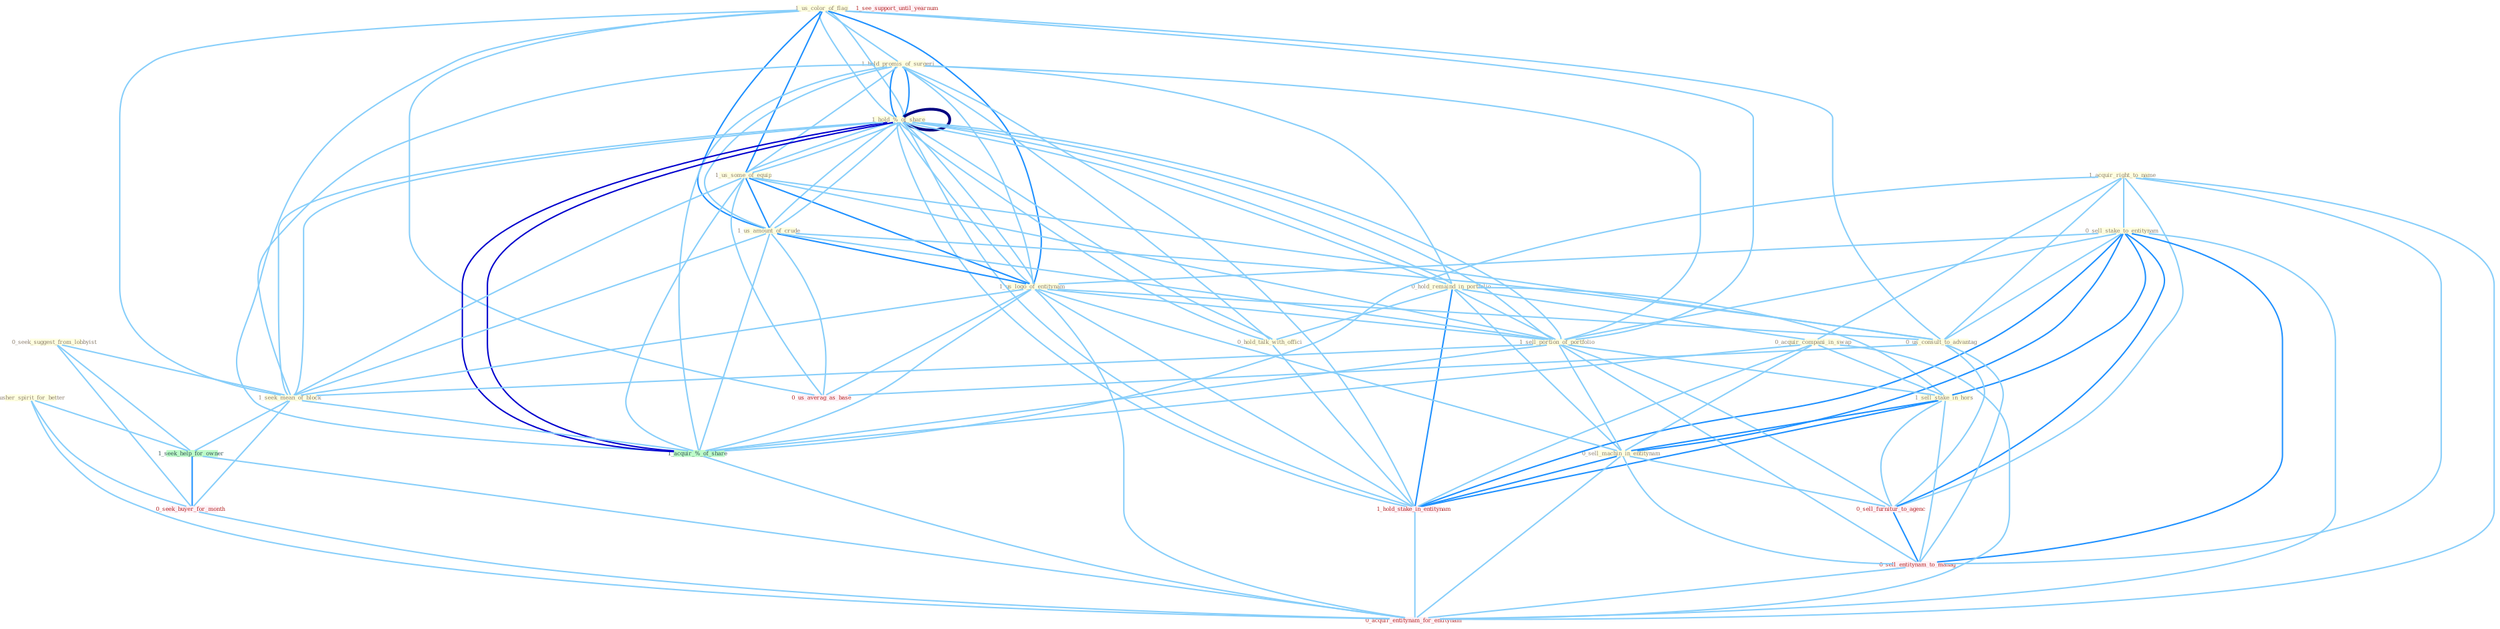 Graph G{ 
    node
    [shape=polygon,style=filled,width=.5,height=.06,color="#BDFCC9",fixedsize=true,fontsize=4,
    fontcolor="#2f4f4f"];
    {node
    [color="#ffffe0", fontcolor="#8b7d6b"] "1_us_color_of_flag " "1_hold_promis_of_surgeri " "1_acquir_right_to_name " "1_hold_%_of_share " "0_hold_remaind_in_portfolio " "1_us_some_of_equip " "0_seek_suggest_from_lobbyist " "0_sell_stake_to_entitynam " "1_usher_spirit_for_better " "1_us_amount_of_crude " "1_us_logo_of_entitynam " "1_sell_portion_of_portfolio " "0_acquir_compani_in_swap " "0_hold_talk_with_offici " "1_seek_mean_of_block " "0_us_consult_to_advantag " "1_sell_stake_in_hors " "0_sell_machin_in_entitynam "}
{node [color="#fff0f5", fontcolor="#b22222"] "1_hold_stake_in_entitynam " "0_seek_buyer_for_month " "1_see_support_until_yearnum " "0_sell_furnitur_to_agenc " "0_us_averag_as_base " "0_sell_entitynam_to_manag " "0_acquir_entitynam_for_entitynam "}
edge [color="#B0E2FF"];

	"1_us_color_of_flag " -- "1_hold_promis_of_surgeri " [w="1", color="#87cefa" ];
	"1_us_color_of_flag " -- "1_hold_%_of_share " [w="1", color="#87cefa" ];
	"1_us_color_of_flag " -- "1_us_some_of_equip " [w="2", color="#1e90ff" , len=0.8];
	"1_us_color_of_flag " -- "1_us_amount_of_crude " [w="2", color="#1e90ff" , len=0.8];
	"1_us_color_of_flag " -- "1_us_logo_of_entitynam " [w="2", color="#1e90ff" , len=0.8];
	"1_us_color_of_flag " -- "1_sell_portion_of_portfolio " [w="1", color="#87cefa" ];
	"1_us_color_of_flag " -- "1_seek_mean_of_block " [w="1", color="#87cefa" ];
	"1_us_color_of_flag " -- "0_us_consult_to_advantag " [w="1", color="#87cefa" ];
	"1_us_color_of_flag " -- "1_hold_%_of_share " [w="1", color="#87cefa" ];
	"1_us_color_of_flag " -- "1_acquir_%_of_share " [w="1", color="#87cefa" ];
	"1_us_color_of_flag " -- "0_us_averag_as_base " [w="1", color="#87cefa" ];
	"1_hold_promis_of_surgeri " -- "1_hold_%_of_share " [w="2", color="#1e90ff" , len=0.8];
	"1_hold_promis_of_surgeri " -- "0_hold_remaind_in_portfolio " [w="1", color="#87cefa" ];
	"1_hold_promis_of_surgeri " -- "1_us_some_of_equip " [w="1", color="#87cefa" ];
	"1_hold_promis_of_surgeri " -- "1_us_amount_of_crude " [w="1", color="#87cefa" ];
	"1_hold_promis_of_surgeri " -- "1_us_logo_of_entitynam " [w="1", color="#87cefa" ];
	"1_hold_promis_of_surgeri " -- "1_sell_portion_of_portfolio " [w="1", color="#87cefa" ];
	"1_hold_promis_of_surgeri " -- "0_hold_talk_with_offici " [w="1", color="#87cefa" ];
	"1_hold_promis_of_surgeri " -- "1_seek_mean_of_block " [w="1", color="#87cefa" ];
	"1_hold_promis_of_surgeri " -- "1_hold_%_of_share " [w="2", color="#1e90ff" , len=0.8];
	"1_hold_promis_of_surgeri " -- "1_hold_stake_in_entitynam " [w="1", color="#87cefa" ];
	"1_hold_promis_of_surgeri " -- "1_acquir_%_of_share " [w="1", color="#87cefa" ];
	"1_acquir_right_to_name " -- "0_sell_stake_to_entitynam " [w="1", color="#87cefa" ];
	"1_acquir_right_to_name " -- "0_acquir_compani_in_swap " [w="1", color="#87cefa" ];
	"1_acquir_right_to_name " -- "0_us_consult_to_advantag " [w="1", color="#87cefa" ];
	"1_acquir_right_to_name " -- "1_acquir_%_of_share " [w="1", color="#87cefa" ];
	"1_acquir_right_to_name " -- "0_sell_furnitur_to_agenc " [w="1", color="#87cefa" ];
	"1_acquir_right_to_name " -- "0_sell_entitynam_to_manag " [w="1", color="#87cefa" ];
	"1_acquir_right_to_name " -- "0_acquir_entitynam_for_entitynam " [w="1", color="#87cefa" ];
	"1_hold_%_of_share " -- "0_hold_remaind_in_portfolio " [w="1", color="#87cefa" ];
	"1_hold_%_of_share " -- "1_us_some_of_equip " [w="1", color="#87cefa" ];
	"1_hold_%_of_share " -- "1_us_amount_of_crude " [w="1", color="#87cefa" ];
	"1_hold_%_of_share " -- "1_us_logo_of_entitynam " [w="1", color="#87cefa" ];
	"1_hold_%_of_share " -- "1_sell_portion_of_portfolio " [w="1", color="#87cefa" ];
	"1_hold_%_of_share " -- "0_hold_talk_with_offici " [w="1", color="#87cefa" ];
	"1_hold_%_of_share " -- "1_seek_mean_of_block " [w="1", color="#87cefa" ];
	"1_hold_%_of_share " -- "1_hold_%_of_share " [w="4", style=bold, color="#000080", len=0.4];
	"1_hold_%_of_share " -- "1_hold_stake_in_entitynam " [w="1", color="#87cefa" ];
	"1_hold_%_of_share " -- "1_acquir_%_of_share " [w="3", color="#0000cd" , len=0.6];
	"0_hold_remaind_in_portfolio " -- "1_sell_portion_of_portfolio " [w="1", color="#87cefa" ];
	"0_hold_remaind_in_portfolio " -- "0_acquir_compani_in_swap " [w="1", color="#87cefa" ];
	"0_hold_remaind_in_portfolio " -- "0_hold_talk_with_offici " [w="1", color="#87cefa" ];
	"0_hold_remaind_in_portfolio " -- "1_sell_stake_in_hors " [w="1", color="#87cefa" ];
	"0_hold_remaind_in_portfolio " -- "0_sell_machin_in_entitynam " [w="1", color="#87cefa" ];
	"0_hold_remaind_in_portfolio " -- "1_hold_%_of_share " [w="1", color="#87cefa" ];
	"0_hold_remaind_in_portfolio " -- "1_hold_stake_in_entitynam " [w="2", color="#1e90ff" , len=0.8];
	"1_us_some_of_equip " -- "1_us_amount_of_crude " [w="2", color="#1e90ff" , len=0.8];
	"1_us_some_of_equip " -- "1_us_logo_of_entitynam " [w="2", color="#1e90ff" , len=0.8];
	"1_us_some_of_equip " -- "1_sell_portion_of_portfolio " [w="1", color="#87cefa" ];
	"1_us_some_of_equip " -- "1_seek_mean_of_block " [w="1", color="#87cefa" ];
	"1_us_some_of_equip " -- "0_us_consult_to_advantag " [w="1", color="#87cefa" ];
	"1_us_some_of_equip " -- "1_hold_%_of_share " [w="1", color="#87cefa" ];
	"1_us_some_of_equip " -- "1_acquir_%_of_share " [w="1", color="#87cefa" ];
	"1_us_some_of_equip " -- "0_us_averag_as_base " [w="1", color="#87cefa" ];
	"0_seek_suggest_from_lobbyist " -- "1_seek_mean_of_block " [w="1", color="#87cefa" ];
	"0_seek_suggest_from_lobbyist " -- "1_seek_help_for_owner " [w="1", color="#87cefa" ];
	"0_seek_suggest_from_lobbyist " -- "0_seek_buyer_for_month " [w="1", color="#87cefa" ];
	"0_sell_stake_to_entitynam " -- "1_us_logo_of_entitynam " [w="1", color="#87cefa" ];
	"0_sell_stake_to_entitynam " -- "1_sell_portion_of_portfolio " [w="1", color="#87cefa" ];
	"0_sell_stake_to_entitynam " -- "0_us_consult_to_advantag " [w="1", color="#87cefa" ];
	"0_sell_stake_to_entitynam " -- "1_sell_stake_in_hors " [w="2", color="#1e90ff" , len=0.8];
	"0_sell_stake_to_entitynam " -- "0_sell_machin_in_entitynam " [w="2", color="#1e90ff" , len=0.8];
	"0_sell_stake_to_entitynam " -- "1_hold_stake_in_entitynam " [w="2", color="#1e90ff" , len=0.8];
	"0_sell_stake_to_entitynam " -- "0_sell_furnitur_to_agenc " [w="2", color="#1e90ff" , len=0.8];
	"0_sell_stake_to_entitynam " -- "0_sell_entitynam_to_manag " [w="2", color="#1e90ff" , len=0.8];
	"0_sell_stake_to_entitynam " -- "0_acquir_entitynam_for_entitynam " [w="1", color="#87cefa" ];
	"1_usher_spirit_for_better " -- "1_seek_help_for_owner " [w="1", color="#87cefa" ];
	"1_usher_spirit_for_better " -- "0_seek_buyer_for_month " [w="1", color="#87cefa" ];
	"1_usher_spirit_for_better " -- "0_acquir_entitynam_for_entitynam " [w="1", color="#87cefa" ];
	"1_us_amount_of_crude " -- "1_us_logo_of_entitynam " [w="2", color="#1e90ff" , len=0.8];
	"1_us_amount_of_crude " -- "1_sell_portion_of_portfolio " [w="1", color="#87cefa" ];
	"1_us_amount_of_crude " -- "1_seek_mean_of_block " [w="1", color="#87cefa" ];
	"1_us_amount_of_crude " -- "0_us_consult_to_advantag " [w="1", color="#87cefa" ];
	"1_us_amount_of_crude " -- "1_hold_%_of_share " [w="1", color="#87cefa" ];
	"1_us_amount_of_crude " -- "1_acquir_%_of_share " [w="1", color="#87cefa" ];
	"1_us_amount_of_crude " -- "0_us_averag_as_base " [w="1", color="#87cefa" ];
	"1_us_logo_of_entitynam " -- "1_sell_portion_of_portfolio " [w="1", color="#87cefa" ];
	"1_us_logo_of_entitynam " -- "1_seek_mean_of_block " [w="1", color="#87cefa" ];
	"1_us_logo_of_entitynam " -- "0_us_consult_to_advantag " [w="1", color="#87cefa" ];
	"1_us_logo_of_entitynam " -- "0_sell_machin_in_entitynam " [w="1", color="#87cefa" ];
	"1_us_logo_of_entitynam " -- "1_hold_%_of_share " [w="1", color="#87cefa" ];
	"1_us_logo_of_entitynam " -- "1_hold_stake_in_entitynam " [w="1", color="#87cefa" ];
	"1_us_logo_of_entitynam " -- "1_acquir_%_of_share " [w="1", color="#87cefa" ];
	"1_us_logo_of_entitynam " -- "0_us_averag_as_base " [w="1", color="#87cefa" ];
	"1_us_logo_of_entitynam " -- "0_acquir_entitynam_for_entitynam " [w="1", color="#87cefa" ];
	"1_sell_portion_of_portfolio " -- "1_seek_mean_of_block " [w="1", color="#87cefa" ];
	"1_sell_portion_of_portfolio " -- "1_sell_stake_in_hors " [w="1", color="#87cefa" ];
	"1_sell_portion_of_portfolio " -- "0_sell_machin_in_entitynam " [w="1", color="#87cefa" ];
	"1_sell_portion_of_portfolio " -- "1_hold_%_of_share " [w="1", color="#87cefa" ];
	"1_sell_portion_of_portfolio " -- "1_acquir_%_of_share " [w="1", color="#87cefa" ];
	"1_sell_portion_of_portfolio " -- "0_sell_furnitur_to_agenc " [w="1", color="#87cefa" ];
	"1_sell_portion_of_portfolio " -- "0_sell_entitynam_to_manag " [w="1", color="#87cefa" ];
	"0_acquir_compani_in_swap " -- "1_sell_stake_in_hors " [w="1", color="#87cefa" ];
	"0_acquir_compani_in_swap " -- "0_sell_machin_in_entitynam " [w="1", color="#87cefa" ];
	"0_acquir_compani_in_swap " -- "1_hold_stake_in_entitynam " [w="1", color="#87cefa" ];
	"0_acquir_compani_in_swap " -- "1_acquir_%_of_share " [w="1", color="#87cefa" ];
	"0_acquir_compani_in_swap " -- "0_acquir_entitynam_for_entitynam " [w="1", color="#87cefa" ];
	"0_hold_talk_with_offici " -- "1_hold_%_of_share " [w="1", color="#87cefa" ];
	"0_hold_talk_with_offici " -- "1_hold_stake_in_entitynam " [w="1", color="#87cefa" ];
	"1_seek_mean_of_block " -- "1_hold_%_of_share " [w="1", color="#87cefa" ];
	"1_seek_mean_of_block " -- "1_seek_help_for_owner " [w="1", color="#87cefa" ];
	"1_seek_mean_of_block " -- "0_seek_buyer_for_month " [w="1", color="#87cefa" ];
	"1_seek_mean_of_block " -- "1_acquir_%_of_share " [w="1", color="#87cefa" ];
	"0_us_consult_to_advantag " -- "0_sell_furnitur_to_agenc " [w="1", color="#87cefa" ];
	"0_us_consult_to_advantag " -- "0_us_averag_as_base " [w="1", color="#87cefa" ];
	"0_us_consult_to_advantag " -- "0_sell_entitynam_to_manag " [w="1", color="#87cefa" ];
	"1_sell_stake_in_hors " -- "0_sell_machin_in_entitynam " [w="2", color="#1e90ff" , len=0.8];
	"1_sell_stake_in_hors " -- "1_hold_stake_in_entitynam " [w="2", color="#1e90ff" , len=0.8];
	"1_sell_stake_in_hors " -- "0_sell_furnitur_to_agenc " [w="1", color="#87cefa" ];
	"1_sell_stake_in_hors " -- "0_sell_entitynam_to_manag " [w="1", color="#87cefa" ];
	"0_sell_machin_in_entitynam " -- "1_hold_stake_in_entitynam " [w="2", color="#1e90ff" , len=0.8];
	"0_sell_machin_in_entitynam " -- "0_sell_furnitur_to_agenc " [w="1", color="#87cefa" ];
	"0_sell_machin_in_entitynam " -- "0_sell_entitynam_to_manag " [w="1", color="#87cefa" ];
	"0_sell_machin_in_entitynam " -- "0_acquir_entitynam_for_entitynam " [w="1", color="#87cefa" ];
	"1_hold_%_of_share " -- "1_hold_stake_in_entitynam " [w="1", color="#87cefa" ];
	"1_hold_%_of_share " -- "1_acquir_%_of_share " [w="3", color="#0000cd" , len=0.6];
	"1_hold_stake_in_entitynam " -- "0_acquir_entitynam_for_entitynam " [w="1", color="#87cefa" ];
	"1_seek_help_for_owner " -- "0_seek_buyer_for_month " [w="2", color="#1e90ff" , len=0.8];
	"1_seek_help_for_owner " -- "0_acquir_entitynam_for_entitynam " [w="1", color="#87cefa" ];
	"0_seek_buyer_for_month " -- "0_acquir_entitynam_for_entitynam " [w="1", color="#87cefa" ];
	"1_acquir_%_of_share " -- "0_acquir_entitynam_for_entitynam " [w="1", color="#87cefa" ];
	"0_sell_furnitur_to_agenc " -- "0_sell_entitynam_to_manag " [w="2", color="#1e90ff" , len=0.8];
	"0_sell_entitynam_to_manag " -- "0_acquir_entitynam_for_entitynam " [w="1", color="#87cefa" ];
}
